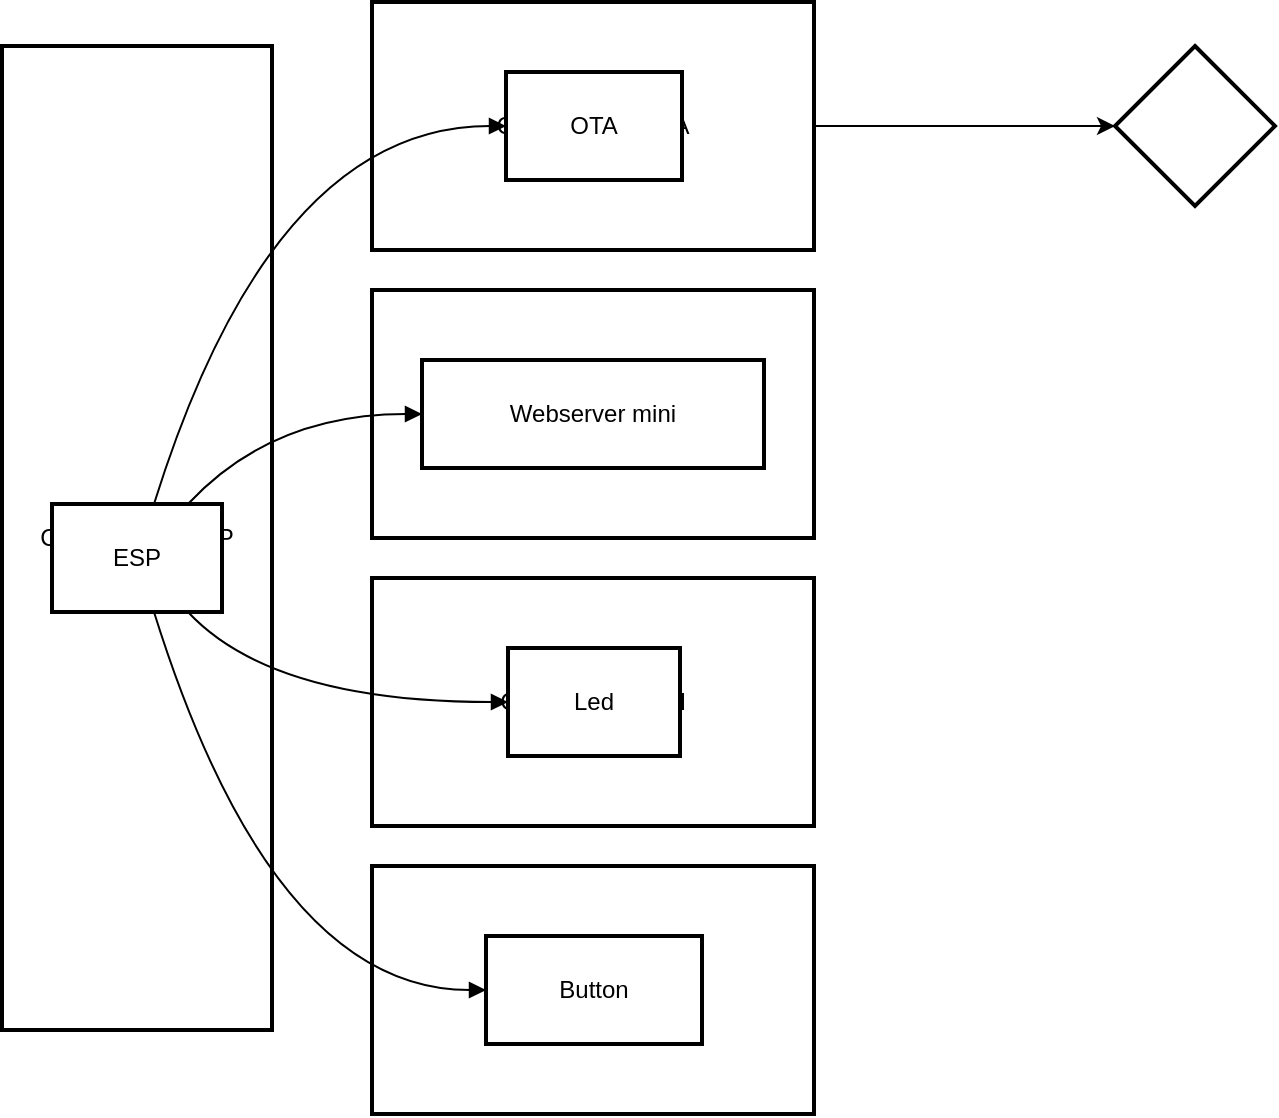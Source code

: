 <mxfile version="26.0.16">
  <diagram name="Page-1" id="TaDNEIB_YkCr8fq5adxn">
    <mxGraphModel dx="1050" dy="618" grid="1" gridSize="10" guides="1" tooltips="1" connect="1" arrows="1" fold="1" page="1" pageScale="1" pageWidth="850" pageHeight="1100" math="0" shadow="0">
      <root>
        <mxCell id="0" />
        <mxCell id="1" parent="0" />
        <mxCell id="iIwvdlrojeTPbW94OJsR-16" value="" style="edgeStyle=orthogonalEdgeStyle;rounded=0;orthogonalLoop=1;jettySize=auto;html=1;" edge="1" parent="1" source="2" target="iIwvdlrojeTPbW94OJsR-15">
          <mxGeometry relative="1" as="geometry" />
        </mxCell>
        <mxCell id="2" value="Component - OTA" style="whiteSpace=wrap;strokeWidth=2;" parent="1" vertex="1">
          <mxGeometry x="193" y="8" width="221" height="124" as="geometry" />
        </mxCell>
        <mxCell id="3" value="Component - Webserver mini" style="whiteSpace=wrap;strokeWidth=2;" parent="1" vertex="1">
          <mxGeometry x="193" y="152" width="221" height="124" as="geometry" />
        </mxCell>
        <mxCell id="4" value="Component - Led" style="whiteSpace=wrap;strokeWidth=2;" parent="1" vertex="1">
          <mxGeometry x="193" y="296" width="221" height="124" as="geometry" />
        </mxCell>
        <mxCell id="5" value="Component - Button" style="whiteSpace=wrap;strokeWidth=2;" parent="1" vertex="1">
          <mxGeometry x="193" y="440" width="221" height="124" as="geometry" />
        </mxCell>
        <mxCell id="6" value="Component - ESP" style="whiteSpace=wrap;strokeWidth=2;" parent="1" vertex="1">
          <mxGeometry x="8" y="30" width="135" height="492" as="geometry" />
        </mxCell>
        <mxCell id="7" value="ESP" style="whiteSpace=wrap;strokeWidth=2;" parent="1" vertex="1">
          <mxGeometry x="33" y="259" width="85" height="54" as="geometry" />
        </mxCell>
        <mxCell id="8" value="Button" style="whiteSpace=wrap;strokeWidth=2;" parent="1" vertex="1">
          <mxGeometry x="250" y="475" width="108" height="54" as="geometry" />
        </mxCell>
        <mxCell id="9" value="Led" style="whiteSpace=wrap;strokeWidth=2;" parent="1" vertex="1">
          <mxGeometry x="261" y="331" width="86" height="54" as="geometry" />
        </mxCell>
        <mxCell id="10" value="Webserver mini" style="whiteSpace=wrap;strokeWidth=2;" parent="1" vertex="1">
          <mxGeometry x="218" y="187" width="171" height="54" as="geometry" />
        </mxCell>
        <mxCell id="11" value="OTA" style="whiteSpace=wrap;strokeWidth=2;" parent="1" vertex="1">
          <mxGeometry x="260" y="43" width="88" height="54" as="geometry" />
        </mxCell>
        <mxCell id="12" value="" style="curved=1;startArrow=none;endArrow=block;exitX=0.6;exitY=1;entryX=0;entryY=0.5;" parent="1" source="7" target="8" edge="1">
          <mxGeometry relative="1" as="geometry">
            <Array as="points">
              <mxPoint x="143" y="502" />
            </Array>
          </mxGeometry>
        </mxCell>
        <mxCell id="13" value="" style="curved=1;startArrow=none;endArrow=block;exitX=0.8;exitY=1;entryX=0;entryY=0.5;" parent="1" source="7" target="9" edge="1">
          <mxGeometry relative="1" as="geometry">
            <Array as="points">
              <mxPoint x="143" y="358" />
            </Array>
          </mxGeometry>
        </mxCell>
        <mxCell id="14" value="" style="curved=1;startArrow=none;endArrow=block;exitX=0.8;exitY=0;entryX=0;entryY=0.5;" parent="1" source="7" target="10" edge="1">
          <mxGeometry relative="1" as="geometry">
            <Array as="points">
              <mxPoint x="143" y="214" />
            </Array>
          </mxGeometry>
        </mxCell>
        <mxCell id="15" value="" style="curved=1;startArrow=none;endArrow=block;exitX=0.6;exitY=0;entryX=0;entryY=0.5;" parent="1" source="7" target="11" edge="1">
          <mxGeometry relative="1" as="geometry">
            <Array as="points">
              <mxPoint x="143" y="70" />
            </Array>
          </mxGeometry>
        </mxCell>
        <mxCell id="iIwvdlrojeTPbW94OJsR-15" value="" style="rhombus;whiteSpace=wrap;html=1;strokeWidth=2;" vertex="1" parent="1">
          <mxGeometry x="564.5" y="30" width="80" height="80" as="geometry" />
        </mxCell>
      </root>
    </mxGraphModel>
  </diagram>
</mxfile>
